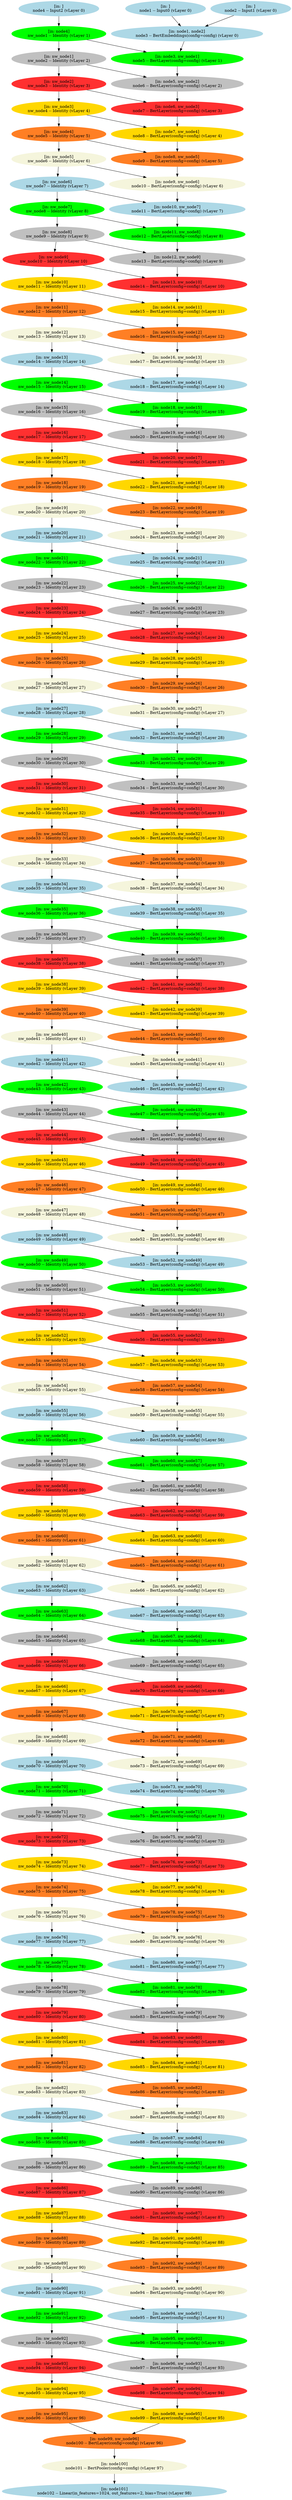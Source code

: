 digraph {
	node3 [label="[in: node1, node2]
node3 -- BertEmbeddings(config=config) (vLayer 0)" color=lightblue style=filled]
	node5 [label="[in: node3, nw_node1]
node5 -- BertLayer(config=config) (vLayer 1)" color=green style=filled]
	node6 [label="[in: node5, nw_node2]
node6 -- BertLayer(config=config) (vLayer 2)" color=grey style=filled]
	node7 [label="[in: node6, nw_node3]
node7 -- BertLayer(config=config) (vLayer 3)" color=firebrick1 style=filled]
	node8 [label="[in: node7, nw_node4]
node8 -- BertLayer(config=config) (vLayer 4)" color=gold style=filled]
	node9 [label="[in: node8, nw_node5]
node9 -- BertLayer(config=config) (vLayer 5)" color=chocolate1 style=filled]
	node10 [label="[in: node9, nw_node6]
node10 -- BertLayer(config=config) (vLayer 6)" color=beige style=filled]
	node11 [label="[in: node10, nw_node7]
node11 -- BertLayer(config=config) (vLayer 7)" color=lightblue style=filled]
	node12 [label="[in: node11, nw_node8]
node12 -- BertLayer(config=config) (vLayer 8)" color=green style=filled]
	node13 [label="[in: node12, nw_node9]
node13 -- BertLayer(config=config) (vLayer 9)" color=grey style=filled]
	node14 [label="[in: node13, nw_node10]
node14 -- BertLayer(config=config) (vLayer 10)" color=firebrick1 style=filled]
	node15 [label="[in: node14, nw_node11]
node15 -- BertLayer(config=config) (vLayer 11)" color=gold style=filled]
	node16 [label="[in: node15, nw_node12]
node16 -- BertLayer(config=config) (vLayer 12)" color=chocolate1 style=filled]
	node17 [label="[in: node16, nw_node13]
node17 -- BertLayer(config=config) (vLayer 13)" color=beige style=filled]
	node18 [label="[in: node17, nw_node14]
node18 -- BertLayer(config=config) (vLayer 14)" color=lightblue style=filled]
	node19 [label="[in: node18, nw_node15]
node19 -- BertLayer(config=config) (vLayer 15)" color=green style=filled]
	node20 [label="[in: node19, nw_node16]
node20 -- BertLayer(config=config) (vLayer 16)" color=grey style=filled]
	node21 [label="[in: node20, nw_node17]
node21 -- BertLayer(config=config) (vLayer 17)" color=firebrick1 style=filled]
	node22 [label="[in: node21, nw_node18]
node22 -- BertLayer(config=config) (vLayer 18)" color=gold style=filled]
	node23 [label="[in: node22, nw_node19]
node23 -- BertLayer(config=config) (vLayer 19)" color=chocolate1 style=filled]
	node24 [label="[in: node23, nw_node20]
node24 -- BertLayer(config=config) (vLayer 20)" color=beige style=filled]
	node25 [label="[in: node24, nw_node21]
node25 -- BertLayer(config=config) (vLayer 21)" color=lightblue style=filled]
	node26 [label="[in: node25, nw_node22]
node26 -- BertLayer(config=config) (vLayer 22)" color=green style=filled]
	node27 [label="[in: node26, nw_node23]
node27 -- BertLayer(config=config) (vLayer 23)" color=grey style=filled]
	node28 [label="[in: node27, nw_node24]
node28 -- BertLayer(config=config) (vLayer 24)" color=firebrick1 style=filled]
	node29 [label="[in: node28, nw_node25]
node29 -- BertLayer(config=config) (vLayer 25)" color=gold style=filled]
	node30 [label="[in: node29, nw_node26]
node30 -- BertLayer(config=config) (vLayer 26)" color=chocolate1 style=filled]
	node31 [label="[in: node30, nw_node27]
node31 -- BertLayer(config=config) (vLayer 27)" color=beige style=filled]
	node32 [label="[in: node31, nw_node28]
node32 -- BertLayer(config=config) (vLayer 28)" color=lightblue style=filled]
	node33 [label="[in: node32, nw_node29]
node33 -- BertLayer(config=config) (vLayer 29)" color=green style=filled]
	node34 [label="[in: node33, nw_node30]
node34 -- BertLayer(config=config) (vLayer 30)" color=grey style=filled]
	node35 [label="[in: node34, nw_node31]
node35 -- BertLayer(config=config) (vLayer 31)" color=firebrick1 style=filled]
	node36 [label="[in: node35, nw_node32]
node36 -- BertLayer(config=config) (vLayer 32)" color=gold style=filled]
	node37 [label="[in: node36, nw_node33]
node37 -- BertLayer(config=config) (vLayer 33)" color=chocolate1 style=filled]
	node38 [label="[in: node37, nw_node34]
node38 -- BertLayer(config=config) (vLayer 34)" color=beige style=filled]
	node39 [label="[in: node38, nw_node35]
node39 -- BertLayer(config=config) (vLayer 35)" color=lightblue style=filled]
	node40 [label="[in: node39, nw_node36]
node40 -- BertLayer(config=config) (vLayer 36)" color=green style=filled]
	node41 [label="[in: node40, nw_node37]
node41 -- BertLayer(config=config) (vLayer 37)" color=grey style=filled]
	node42 [label="[in: node41, nw_node38]
node42 -- BertLayer(config=config) (vLayer 38)" color=firebrick1 style=filled]
	node43 [label="[in: node42, nw_node39]
node43 -- BertLayer(config=config) (vLayer 39)" color=gold style=filled]
	node44 [label="[in: node43, nw_node40]
node44 -- BertLayer(config=config) (vLayer 40)" color=chocolate1 style=filled]
	node45 [label="[in: node44, nw_node41]
node45 -- BertLayer(config=config) (vLayer 41)" color=beige style=filled]
	node46 [label="[in: node45, nw_node42]
node46 -- BertLayer(config=config) (vLayer 42)" color=lightblue style=filled]
	node47 [label="[in: node46, nw_node43]
node47 -- BertLayer(config=config) (vLayer 43)" color=green style=filled]
	node48 [label="[in: node47, nw_node44]
node48 -- BertLayer(config=config) (vLayer 44)" color=grey style=filled]
	node49 [label="[in: node48, nw_node45]
node49 -- BertLayer(config=config) (vLayer 45)" color=firebrick1 style=filled]
	node50 [label="[in: node49, nw_node46]
node50 -- BertLayer(config=config) (vLayer 46)" color=gold style=filled]
	node51 [label="[in: node50, nw_node47]
node51 -- BertLayer(config=config) (vLayer 47)" color=chocolate1 style=filled]
	node52 [label="[in: node51, nw_node48]
node52 -- BertLayer(config=config) (vLayer 48)" color=beige style=filled]
	node53 [label="[in: node52, nw_node49]
node53 -- BertLayer(config=config) (vLayer 49)" color=lightblue style=filled]
	node54 [label="[in: node53, nw_node50]
node54 -- BertLayer(config=config) (vLayer 50)" color=green style=filled]
	node55 [label="[in: node54, nw_node51]
node55 -- BertLayer(config=config) (vLayer 51)" color=grey style=filled]
	node56 [label="[in: node55, nw_node52]
node56 -- BertLayer(config=config) (vLayer 52)" color=firebrick1 style=filled]
	node57 [label="[in: node56, nw_node53]
node57 -- BertLayer(config=config) (vLayer 53)" color=gold style=filled]
	node58 [label="[in: node57, nw_node54]
node58 -- BertLayer(config=config) (vLayer 54)" color=chocolate1 style=filled]
	node59 [label="[in: node58, nw_node55]
node59 -- BertLayer(config=config) (vLayer 55)" color=beige style=filled]
	node60 [label="[in: node59, nw_node56]
node60 -- BertLayer(config=config) (vLayer 56)" color=lightblue style=filled]
	node61 [label="[in: node60, nw_node57]
node61 -- BertLayer(config=config) (vLayer 57)" color=green style=filled]
	node62 [label="[in: node61, nw_node58]
node62 -- BertLayer(config=config) (vLayer 58)" color=grey style=filled]
	node63 [label="[in: node62, nw_node59]
node63 -- BertLayer(config=config) (vLayer 59)" color=firebrick1 style=filled]
	node64 [label="[in: node63, nw_node60]
node64 -- BertLayer(config=config) (vLayer 60)" color=gold style=filled]
	node65 [label="[in: node64, nw_node61]
node65 -- BertLayer(config=config) (vLayer 61)" color=chocolate1 style=filled]
	node66 [label="[in: node65, nw_node62]
node66 -- BertLayer(config=config) (vLayer 62)" color=beige style=filled]
	node67 [label="[in: node66, nw_node63]
node67 -- BertLayer(config=config) (vLayer 63)" color=lightblue style=filled]
	node68 [label="[in: node67, nw_node64]
node68 -- BertLayer(config=config) (vLayer 64)" color=green style=filled]
	node69 [label="[in: node68, nw_node65]
node69 -- BertLayer(config=config) (vLayer 65)" color=grey style=filled]
	node70 [label="[in: node69, nw_node66]
node70 -- BertLayer(config=config) (vLayer 66)" color=firebrick1 style=filled]
	node71 [label="[in: node70, nw_node67]
node71 -- BertLayer(config=config) (vLayer 67)" color=gold style=filled]
	node72 [label="[in: node71, nw_node68]
node72 -- BertLayer(config=config) (vLayer 68)" color=chocolate1 style=filled]
	node73 [label="[in: node72, nw_node69]
node73 -- BertLayer(config=config) (vLayer 69)" color=beige style=filled]
	node74 [label="[in: node73, nw_node70]
node74 -- BertLayer(config=config) (vLayer 70)" color=lightblue style=filled]
	node75 [label="[in: node74, nw_node71]
node75 -- BertLayer(config=config) (vLayer 71)" color=green style=filled]
	node76 [label="[in: node75, nw_node72]
node76 -- BertLayer(config=config) (vLayer 72)" color=grey style=filled]
	node77 [label="[in: node76, nw_node73]
node77 -- BertLayer(config=config) (vLayer 73)" color=firebrick1 style=filled]
	node78 [label="[in: node77, nw_node74]
node78 -- BertLayer(config=config) (vLayer 74)" color=gold style=filled]
	node79 [label="[in: node78, nw_node75]
node79 -- BertLayer(config=config) (vLayer 75)" color=chocolate1 style=filled]
	node80 [label="[in: node79, nw_node76]
node80 -- BertLayer(config=config) (vLayer 76)" color=beige style=filled]
	node81 [label="[in: node80, nw_node77]
node81 -- BertLayer(config=config) (vLayer 77)" color=lightblue style=filled]
	node82 [label="[in: node81, nw_node78]
node82 -- BertLayer(config=config) (vLayer 78)" color=green style=filled]
	node83 [label="[in: node82, nw_node79]
node83 -- BertLayer(config=config) (vLayer 79)" color=grey style=filled]
	node84 [label="[in: node83, nw_node80]
node84 -- BertLayer(config=config) (vLayer 80)" color=firebrick1 style=filled]
	node85 [label="[in: node84, nw_node81]
node85 -- BertLayer(config=config) (vLayer 81)" color=gold style=filled]
	node86 [label="[in: node85, nw_node82]
node86 -- BertLayer(config=config) (vLayer 82)" color=chocolate1 style=filled]
	node87 [label="[in: node86, nw_node83]
node87 -- BertLayer(config=config) (vLayer 83)" color=beige style=filled]
	node88 [label="[in: node87, nw_node84]
node88 -- BertLayer(config=config) (vLayer 84)" color=lightblue style=filled]
	node89 [label="[in: node88, nw_node85]
node89 -- BertLayer(config=config) (vLayer 85)" color=green style=filled]
	node90 [label="[in: node89, nw_node86]
node90 -- BertLayer(config=config) (vLayer 86)" color=grey style=filled]
	node91 [label="[in: node90, nw_node87]
node91 -- BertLayer(config=config) (vLayer 87)" color=firebrick1 style=filled]
	node92 [label="[in: node91, nw_node88]
node92 -- BertLayer(config=config) (vLayer 88)" color=gold style=filled]
	node93 [label="[in: node92, nw_node89]
node93 -- BertLayer(config=config) (vLayer 89)" color=chocolate1 style=filled]
	node94 [label="[in: node93, nw_node90]
node94 -- BertLayer(config=config) (vLayer 90)" color=beige style=filled]
	node95 [label="[in: node94, nw_node91]
node95 -- BertLayer(config=config) (vLayer 91)" color=lightblue style=filled]
	node96 [label="[in: node95, nw_node92]
node96 -- BertLayer(config=config) (vLayer 92)" color=green style=filled]
	node97 [label="[in: node96, nw_node93]
node97 -- BertLayer(config=config) (vLayer 93)" color=grey style=filled]
	node98 [label="[in: node97, nw_node94]
node98 -- BertLayer(config=config) (vLayer 94)" color=firebrick1 style=filled]
	node99 [label="[in: node98, nw_node95]
node99 -- BertLayer(config=config) (vLayer 95)" color=gold style=filled]
	node100 [label="[in: node99, nw_node96]
node100 -- BertLayer(config=config) (vLayer 96)" color=chocolate1 style=filled]
	node101 [label="[in: node100]
node101 -- BertPooler(config=config) (vLayer 97)" color=beige style=filled]
	node102 [label="[in: node101]
node102 -- Linear(in_features=1024, out_features=2, bias=True) (vLayer 98)" color=lightblue style=filled]
	node1 [label="[in: ]
node1 -- Input0 (vLayer 0)" color=lightblue style=filled]
	node2 [label="[in: ]
node2 -- Input1 (vLayer 0)" color=lightblue style=filled]
	node4 [label="[in: ]
node4 -- Input2 (vLayer 0)" color=lightblue style=filled]
	nw_node1 [label="[in: node4]
nw_node1 -- Identity (vLayer 1)" color=green style=filled]
	nw_node2 [label="[in: nw_node1]
nw_node2 -- Identity (vLayer 2)" color=grey style=filled]
	nw_node3 [label="[in: nw_node2]
nw_node3 -- Identity (vLayer 3)" color=firebrick1 style=filled]
	nw_node4 [label="[in: nw_node3]
nw_node4 -- Identity (vLayer 4)" color=gold style=filled]
	nw_node5 [label="[in: nw_node4]
nw_node5 -- Identity (vLayer 5)" color=chocolate1 style=filled]
	nw_node6 [label="[in: nw_node5]
nw_node6 -- Identity (vLayer 6)" color=beige style=filled]
	nw_node7 [label="[in: nw_node6]
nw_node7 -- Identity (vLayer 7)" color=lightblue style=filled]
	nw_node8 [label="[in: nw_node7]
nw_node8 -- Identity (vLayer 8)" color=green style=filled]
	nw_node9 [label="[in: nw_node8]
nw_node9 -- Identity (vLayer 9)" color=grey style=filled]
	nw_node10 [label="[in: nw_node9]
nw_node10 -- Identity (vLayer 10)" color=firebrick1 style=filled]
	nw_node11 [label="[in: nw_node10]
nw_node11 -- Identity (vLayer 11)" color=gold style=filled]
	nw_node12 [label="[in: nw_node11]
nw_node12 -- Identity (vLayer 12)" color=chocolate1 style=filled]
	nw_node13 [label="[in: nw_node12]
nw_node13 -- Identity (vLayer 13)" color=beige style=filled]
	nw_node14 [label="[in: nw_node13]
nw_node14 -- Identity (vLayer 14)" color=lightblue style=filled]
	nw_node15 [label="[in: nw_node14]
nw_node15 -- Identity (vLayer 15)" color=green style=filled]
	nw_node16 [label="[in: nw_node15]
nw_node16 -- Identity (vLayer 16)" color=grey style=filled]
	nw_node17 [label="[in: nw_node16]
nw_node17 -- Identity (vLayer 17)" color=firebrick1 style=filled]
	nw_node18 [label="[in: nw_node17]
nw_node18 -- Identity (vLayer 18)" color=gold style=filled]
	nw_node19 [label="[in: nw_node18]
nw_node19 -- Identity (vLayer 19)" color=chocolate1 style=filled]
	nw_node20 [label="[in: nw_node19]
nw_node20 -- Identity (vLayer 20)" color=beige style=filled]
	nw_node21 [label="[in: nw_node20]
nw_node21 -- Identity (vLayer 21)" color=lightblue style=filled]
	nw_node22 [label="[in: nw_node21]
nw_node22 -- Identity (vLayer 22)" color=green style=filled]
	nw_node23 [label="[in: nw_node22]
nw_node23 -- Identity (vLayer 23)" color=grey style=filled]
	nw_node24 [label="[in: nw_node23]
nw_node24 -- Identity (vLayer 24)" color=firebrick1 style=filled]
	nw_node25 [label="[in: nw_node24]
nw_node25 -- Identity (vLayer 25)" color=gold style=filled]
	nw_node26 [label="[in: nw_node25]
nw_node26 -- Identity (vLayer 26)" color=chocolate1 style=filled]
	nw_node27 [label="[in: nw_node26]
nw_node27 -- Identity (vLayer 27)" color=beige style=filled]
	nw_node28 [label="[in: nw_node27]
nw_node28 -- Identity (vLayer 28)" color=lightblue style=filled]
	nw_node29 [label="[in: nw_node28]
nw_node29 -- Identity (vLayer 29)" color=green style=filled]
	nw_node30 [label="[in: nw_node29]
nw_node30 -- Identity (vLayer 30)" color=grey style=filled]
	nw_node31 [label="[in: nw_node30]
nw_node31 -- Identity (vLayer 31)" color=firebrick1 style=filled]
	nw_node32 [label="[in: nw_node31]
nw_node32 -- Identity (vLayer 32)" color=gold style=filled]
	nw_node33 [label="[in: nw_node32]
nw_node33 -- Identity (vLayer 33)" color=chocolate1 style=filled]
	nw_node34 [label="[in: nw_node33]
nw_node34 -- Identity (vLayer 34)" color=beige style=filled]
	nw_node35 [label="[in: nw_node34]
nw_node35 -- Identity (vLayer 35)" color=lightblue style=filled]
	nw_node36 [label="[in: nw_node35]
nw_node36 -- Identity (vLayer 36)" color=green style=filled]
	nw_node37 [label="[in: nw_node36]
nw_node37 -- Identity (vLayer 37)" color=grey style=filled]
	nw_node38 [label="[in: nw_node37]
nw_node38 -- Identity (vLayer 38)" color=firebrick1 style=filled]
	nw_node39 [label="[in: nw_node38]
nw_node39 -- Identity (vLayer 39)" color=gold style=filled]
	nw_node40 [label="[in: nw_node39]
nw_node40 -- Identity (vLayer 40)" color=chocolate1 style=filled]
	nw_node41 [label="[in: nw_node40]
nw_node41 -- Identity (vLayer 41)" color=beige style=filled]
	nw_node42 [label="[in: nw_node41]
nw_node42 -- Identity (vLayer 42)" color=lightblue style=filled]
	nw_node43 [label="[in: nw_node42]
nw_node43 -- Identity (vLayer 43)" color=green style=filled]
	nw_node44 [label="[in: nw_node43]
nw_node44 -- Identity (vLayer 44)" color=grey style=filled]
	nw_node45 [label="[in: nw_node44]
nw_node45 -- Identity (vLayer 45)" color=firebrick1 style=filled]
	nw_node46 [label="[in: nw_node45]
nw_node46 -- Identity (vLayer 46)" color=gold style=filled]
	nw_node47 [label="[in: nw_node46]
nw_node47 -- Identity (vLayer 47)" color=chocolate1 style=filled]
	nw_node48 [label="[in: nw_node47]
nw_node48 -- Identity (vLayer 48)" color=beige style=filled]
	nw_node49 [label="[in: nw_node48]
nw_node49 -- Identity (vLayer 49)" color=lightblue style=filled]
	nw_node50 [label="[in: nw_node49]
nw_node50 -- Identity (vLayer 50)" color=green style=filled]
	nw_node51 [label="[in: nw_node50]
nw_node51 -- Identity (vLayer 51)" color=grey style=filled]
	nw_node52 [label="[in: nw_node51]
nw_node52 -- Identity (vLayer 52)" color=firebrick1 style=filled]
	nw_node53 [label="[in: nw_node52]
nw_node53 -- Identity (vLayer 53)" color=gold style=filled]
	nw_node54 [label="[in: nw_node53]
nw_node54 -- Identity (vLayer 54)" color=chocolate1 style=filled]
	nw_node55 [label="[in: nw_node54]
nw_node55 -- Identity (vLayer 55)" color=beige style=filled]
	nw_node56 [label="[in: nw_node55]
nw_node56 -- Identity (vLayer 56)" color=lightblue style=filled]
	nw_node57 [label="[in: nw_node56]
nw_node57 -- Identity (vLayer 57)" color=green style=filled]
	nw_node58 [label="[in: nw_node57]
nw_node58 -- Identity (vLayer 58)" color=grey style=filled]
	nw_node59 [label="[in: nw_node58]
nw_node59 -- Identity (vLayer 59)" color=firebrick1 style=filled]
	nw_node60 [label="[in: nw_node59]
nw_node60 -- Identity (vLayer 60)" color=gold style=filled]
	nw_node61 [label="[in: nw_node60]
nw_node61 -- Identity (vLayer 61)" color=chocolate1 style=filled]
	nw_node62 [label="[in: nw_node61]
nw_node62 -- Identity (vLayer 62)" color=beige style=filled]
	nw_node63 [label="[in: nw_node62]
nw_node63 -- Identity (vLayer 63)" color=lightblue style=filled]
	nw_node64 [label="[in: nw_node63]
nw_node64 -- Identity (vLayer 64)" color=green style=filled]
	nw_node65 [label="[in: nw_node64]
nw_node65 -- Identity (vLayer 65)" color=grey style=filled]
	nw_node66 [label="[in: nw_node65]
nw_node66 -- Identity (vLayer 66)" color=firebrick1 style=filled]
	nw_node67 [label="[in: nw_node66]
nw_node67 -- Identity (vLayer 67)" color=gold style=filled]
	nw_node68 [label="[in: nw_node67]
nw_node68 -- Identity (vLayer 68)" color=chocolate1 style=filled]
	nw_node69 [label="[in: nw_node68]
nw_node69 -- Identity (vLayer 69)" color=beige style=filled]
	nw_node70 [label="[in: nw_node69]
nw_node70 -- Identity (vLayer 70)" color=lightblue style=filled]
	nw_node71 [label="[in: nw_node70]
nw_node71 -- Identity (vLayer 71)" color=green style=filled]
	nw_node72 [label="[in: nw_node71]
nw_node72 -- Identity (vLayer 72)" color=grey style=filled]
	nw_node73 [label="[in: nw_node72]
nw_node73 -- Identity (vLayer 73)" color=firebrick1 style=filled]
	nw_node74 [label="[in: nw_node73]
nw_node74 -- Identity (vLayer 74)" color=gold style=filled]
	nw_node75 [label="[in: nw_node74]
nw_node75 -- Identity (vLayer 75)" color=chocolate1 style=filled]
	nw_node76 [label="[in: nw_node75]
nw_node76 -- Identity (vLayer 76)" color=beige style=filled]
	nw_node77 [label="[in: nw_node76]
nw_node77 -- Identity (vLayer 77)" color=lightblue style=filled]
	nw_node78 [label="[in: nw_node77]
nw_node78 -- Identity (vLayer 78)" color=green style=filled]
	nw_node79 [label="[in: nw_node78]
nw_node79 -- Identity (vLayer 79)" color=grey style=filled]
	nw_node80 [label="[in: nw_node79]
nw_node80 -- Identity (vLayer 80)" color=firebrick1 style=filled]
	nw_node81 [label="[in: nw_node80]
nw_node81 -- Identity (vLayer 81)" color=gold style=filled]
	nw_node82 [label="[in: nw_node81]
nw_node82 -- Identity (vLayer 82)" color=chocolate1 style=filled]
	nw_node83 [label="[in: nw_node82]
nw_node83 -- Identity (vLayer 83)" color=beige style=filled]
	nw_node84 [label="[in: nw_node83]
nw_node84 -- Identity (vLayer 84)" color=lightblue style=filled]
	nw_node85 [label="[in: nw_node84]
nw_node85 -- Identity (vLayer 85)" color=green style=filled]
	nw_node86 [label="[in: nw_node85]
nw_node86 -- Identity (vLayer 86)" color=grey style=filled]
	nw_node87 [label="[in: nw_node86]
nw_node87 -- Identity (vLayer 87)" color=firebrick1 style=filled]
	nw_node88 [label="[in: nw_node87]
nw_node88 -- Identity (vLayer 88)" color=gold style=filled]
	nw_node89 [label="[in: nw_node88]
nw_node89 -- Identity (vLayer 89)" color=chocolate1 style=filled]
	nw_node90 [label="[in: nw_node89]
nw_node90 -- Identity (vLayer 90)" color=beige style=filled]
	nw_node91 [label="[in: nw_node90]
nw_node91 -- Identity (vLayer 91)" color=lightblue style=filled]
	nw_node92 [label="[in: nw_node91]
nw_node92 -- Identity (vLayer 92)" color=green style=filled]
	nw_node93 [label="[in: nw_node92]
nw_node93 -- Identity (vLayer 93)" color=grey style=filled]
	nw_node94 [label="[in: nw_node93]
nw_node94 -- Identity (vLayer 94)" color=firebrick1 style=filled]
	nw_node95 [label="[in: nw_node94]
nw_node95 -- Identity (vLayer 95)" color=gold style=filled]
	nw_node96 [label="[in: nw_node95]
nw_node96 -- Identity (vLayer 96)" color=chocolate1 style=filled]
	node1 -> node3
	node2 -> node3
	node3 -> node5
	nw_node1 -> node5
	node5 -> node6
	nw_node2 -> node6
	node6 -> node7
	nw_node3 -> node7
	node7 -> node8
	nw_node4 -> node8
	node8 -> node9
	nw_node5 -> node9
	node9 -> node10
	nw_node6 -> node10
	node10 -> node11
	nw_node7 -> node11
	node11 -> node12
	nw_node8 -> node12
	node12 -> node13
	nw_node9 -> node13
	node13 -> node14
	nw_node10 -> node14
	node14 -> node15
	nw_node11 -> node15
	node15 -> node16
	nw_node12 -> node16
	node16 -> node17
	nw_node13 -> node17
	node17 -> node18
	nw_node14 -> node18
	node18 -> node19
	nw_node15 -> node19
	node19 -> node20
	nw_node16 -> node20
	node20 -> node21
	nw_node17 -> node21
	node21 -> node22
	nw_node18 -> node22
	node22 -> node23
	nw_node19 -> node23
	node23 -> node24
	nw_node20 -> node24
	node24 -> node25
	nw_node21 -> node25
	node25 -> node26
	nw_node22 -> node26
	node26 -> node27
	nw_node23 -> node27
	node27 -> node28
	nw_node24 -> node28
	node28 -> node29
	nw_node25 -> node29
	node29 -> node30
	nw_node26 -> node30
	node30 -> node31
	nw_node27 -> node31
	node31 -> node32
	nw_node28 -> node32
	node32 -> node33
	nw_node29 -> node33
	node33 -> node34
	nw_node30 -> node34
	node34 -> node35
	nw_node31 -> node35
	node35 -> node36
	nw_node32 -> node36
	node36 -> node37
	nw_node33 -> node37
	node37 -> node38
	nw_node34 -> node38
	node38 -> node39
	nw_node35 -> node39
	node39 -> node40
	nw_node36 -> node40
	node40 -> node41
	nw_node37 -> node41
	node41 -> node42
	nw_node38 -> node42
	node42 -> node43
	nw_node39 -> node43
	node43 -> node44
	nw_node40 -> node44
	node44 -> node45
	nw_node41 -> node45
	node45 -> node46
	nw_node42 -> node46
	node46 -> node47
	nw_node43 -> node47
	node47 -> node48
	nw_node44 -> node48
	node48 -> node49
	nw_node45 -> node49
	node49 -> node50
	nw_node46 -> node50
	node50 -> node51
	nw_node47 -> node51
	node51 -> node52
	nw_node48 -> node52
	node52 -> node53
	nw_node49 -> node53
	node53 -> node54
	nw_node50 -> node54
	node54 -> node55
	nw_node51 -> node55
	node55 -> node56
	nw_node52 -> node56
	node56 -> node57
	nw_node53 -> node57
	node57 -> node58
	nw_node54 -> node58
	node58 -> node59
	nw_node55 -> node59
	node59 -> node60
	nw_node56 -> node60
	node60 -> node61
	nw_node57 -> node61
	node61 -> node62
	nw_node58 -> node62
	node62 -> node63
	nw_node59 -> node63
	node63 -> node64
	nw_node60 -> node64
	node64 -> node65
	nw_node61 -> node65
	node65 -> node66
	nw_node62 -> node66
	node66 -> node67
	nw_node63 -> node67
	node67 -> node68
	nw_node64 -> node68
	node68 -> node69
	nw_node65 -> node69
	node69 -> node70
	nw_node66 -> node70
	node70 -> node71
	nw_node67 -> node71
	node71 -> node72
	nw_node68 -> node72
	node72 -> node73
	nw_node69 -> node73
	node73 -> node74
	nw_node70 -> node74
	node74 -> node75
	nw_node71 -> node75
	node75 -> node76
	nw_node72 -> node76
	node76 -> node77
	nw_node73 -> node77
	node77 -> node78
	nw_node74 -> node78
	node78 -> node79
	nw_node75 -> node79
	node79 -> node80
	nw_node76 -> node80
	node80 -> node81
	nw_node77 -> node81
	node81 -> node82
	nw_node78 -> node82
	node82 -> node83
	nw_node79 -> node83
	node83 -> node84
	nw_node80 -> node84
	node84 -> node85
	nw_node81 -> node85
	node85 -> node86
	nw_node82 -> node86
	node86 -> node87
	nw_node83 -> node87
	node87 -> node88
	nw_node84 -> node88
	node88 -> node89
	nw_node85 -> node89
	node89 -> node90
	nw_node86 -> node90
	node90 -> node91
	nw_node87 -> node91
	node91 -> node92
	nw_node88 -> node92
	node92 -> node93
	nw_node89 -> node93
	node93 -> node94
	nw_node90 -> node94
	node94 -> node95
	nw_node91 -> node95
	node95 -> node96
	nw_node92 -> node96
	node96 -> node97
	nw_node93 -> node97
	node97 -> node98
	nw_node94 -> node98
	node98 -> node99
	nw_node95 -> node99
	node99 -> node100
	nw_node96 -> node100
	node100 -> node101
	node101 -> node102
	node4 -> nw_node1
	nw_node1 -> nw_node2
	nw_node2 -> nw_node3
	nw_node3 -> nw_node4
	nw_node4 -> nw_node5
	nw_node5 -> nw_node6
	nw_node6 -> nw_node7
	nw_node7 -> nw_node8
	nw_node8 -> nw_node9
	nw_node9 -> nw_node10
	nw_node10 -> nw_node11
	nw_node11 -> nw_node12
	nw_node12 -> nw_node13
	nw_node13 -> nw_node14
	nw_node14 -> nw_node15
	nw_node15 -> nw_node16
	nw_node16 -> nw_node17
	nw_node17 -> nw_node18
	nw_node18 -> nw_node19
	nw_node19 -> nw_node20
	nw_node20 -> nw_node21
	nw_node21 -> nw_node22
	nw_node22 -> nw_node23
	nw_node23 -> nw_node24
	nw_node24 -> nw_node25
	nw_node25 -> nw_node26
	nw_node26 -> nw_node27
	nw_node27 -> nw_node28
	nw_node28 -> nw_node29
	nw_node29 -> nw_node30
	nw_node30 -> nw_node31
	nw_node31 -> nw_node32
	nw_node32 -> nw_node33
	nw_node33 -> nw_node34
	nw_node34 -> nw_node35
	nw_node35 -> nw_node36
	nw_node36 -> nw_node37
	nw_node37 -> nw_node38
	nw_node38 -> nw_node39
	nw_node39 -> nw_node40
	nw_node40 -> nw_node41
	nw_node41 -> nw_node42
	nw_node42 -> nw_node43
	nw_node43 -> nw_node44
	nw_node44 -> nw_node45
	nw_node45 -> nw_node46
	nw_node46 -> nw_node47
	nw_node47 -> nw_node48
	nw_node48 -> nw_node49
	nw_node49 -> nw_node50
	nw_node50 -> nw_node51
	nw_node51 -> nw_node52
	nw_node52 -> nw_node53
	nw_node53 -> nw_node54
	nw_node54 -> nw_node55
	nw_node55 -> nw_node56
	nw_node56 -> nw_node57
	nw_node57 -> nw_node58
	nw_node58 -> nw_node59
	nw_node59 -> nw_node60
	nw_node60 -> nw_node61
	nw_node61 -> nw_node62
	nw_node62 -> nw_node63
	nw_node63 -> nw_node64
	nw_node64 -> nw_node65
	nw_node65 -> nw_node66
	nw_node66 -> nw_node67
	nw_node67 -> nw_node68
	nw_node68 -> nw_node69
	nw_node69 -> nw_node70
	nw_node70 -> nw_node71
	nw_node71 -> nw_node72
	nw_node72 -> nw_node73
	nw_node73 -> nw_node74
	nw_node74 -> nw_node75
	nw_node75 -> nw_node76
	nw_node76 -> nw_node77
	nw_node77 -> nw_node78
	nw_node78 -> nw_node79
	nw_node79 -> nw_node80
	nw_node80 -> nw_node81
	nw_node81 -> nw_node82
	nw_node82 -> nw_node83
	nw_node83 -> nw_node84
	nw_node84 -> nw_node85
	nw_node85 -> nw_node86
	nw_node86 -> nw_node87
	nw_node87 -> nw_node88
	nw_node88 -> nw_node89
	nw_node89 -> nw_node90
	nw_node90 -> nw_node91
	nw_node91 -> nw_node92
	nw_node92 -> nw_node93
	nw_node93 -> nw_node94
	nw_node94 -> nw_node95
	nw_node95 -> nw_node96
}
